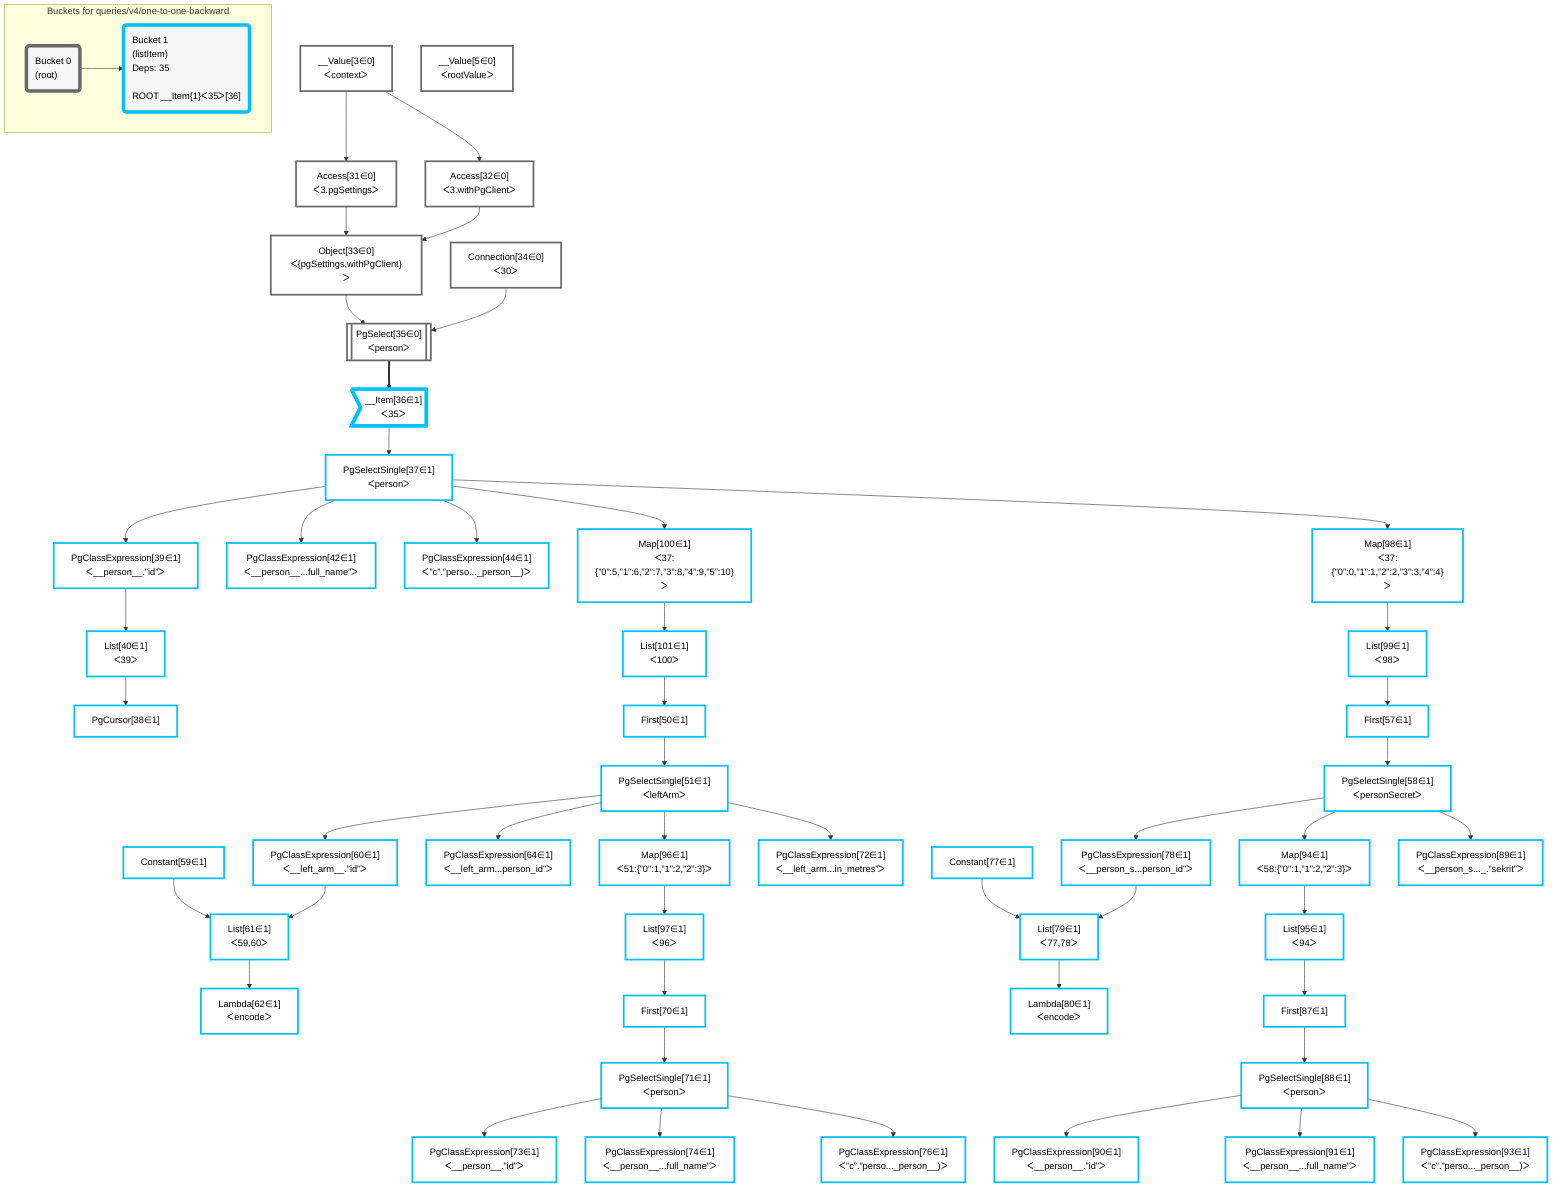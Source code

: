 graph TD
    classDef path fill:#eee,stroke:#000,color:#000
    classDef plan fill:#fff,stroke-width:3px,color:#000
    classDef itemplan fill:#fff,stroke-width:6px,color:#000
    classDef sideeffectplan fill:#f00,stroke-width:6px,color:#000
    classDef bucket fill:#f6f6f6,color:#000,stroke-width:6px,text-align:left


    %% define steps
    __Value3["__Value[3∈0]<br />ᐸcontextᐳ"]:::plan
    __Value5["__Value[5∈0]<br />ᐸrootValueᐳ"]:::plan
    Access31["Access[31∈0]<br />ᐸ3.pgSettingsᐳ"]:::plan
    Access32["Access[32∈0]<br />ᐸ3.withPgClientᐳ"]:::plan
    Object33["Object[33∈0]<br />ᐸ{pgSettings,withPgClient}ᐳ"]:::plan
    Connection34["Connection[34∈0]<br />ᐸ30ᐳ"]:::plan
    PgSelect35[["PgSelect[35∈0]<br />ᐸpersonᐳ"]]:::plan
    __Item36>"__Item[36∈1]<br />ᐸ35ᐳ"]:::itemplan
    PgSelectSingle37["PgSelectSingle[37∈1]<br />ᐸpersonᐳ"]:::plan
    PgClassExpression39["PgClassExpression[39∈1]<br />ᐸ__person__.”id”ᐳ"]:::plan
    List40["List[40∈1]<br />ᐸ39ᐳ"]:::plan
    PgCursor38["PgCursor[38∈1]"]:::plan
    PgClassExpression42["PgClassExpression[42∈1]<br />ᐸ__person__...full_name”ᐳ"]:::plan
    PgClassExpression44["PgClassExpression[44∈1]<br />ᐸ”c”.”perso..._person__)ᐳ"]:::plan
    Map100["Map[100∈1]<br />ᐸ37:{”0”:5,”1”:6,”2”:7,”3”:8,”4”:9,”5”:10}ᐳ"]:::plan
    List101["List[101∈1]<br />ᐸ100ᐳ"]:::plan
    First50["First[50∈1]"]:::plan
    PgSelectSingle51["PgSelectSingle[51∈1]<br />ᐸleftArmᐳ"]:::plan
    Map98["Map[98∈1]<br />ᐸ37:{”0”:0,”1”:1,”2”:2,”3”:3,”4”:4}ᐳ"]:::plan
    List99["List[99∈1]<br />ᐸ98ᐳ"]:::plan
    First57["First[57∈1]"]:::plan
    PgSelectSingle58["PgSelectSingle[58∈1]<br />ᐸpersonSecretᐳ"]:::plan
    Constant59["Constant[59∈1]"]:::plan
    PgClassExpression60["PgClassExpression[60∈1]<br />ᐸ__left_arm__.”id”ᐳ"]:::plan
    List61["List[61∈1]<br />ᐸ59,60ᐳ"]:::plan
    Lambda62["Lambda[62∈1]<br />ᐸencodeᐳ"]:::plan
    PgClassExpression64["PgClassExpression[64∈1]<br />ᐸ__left_arm...person_id”ᐳ"]:::plan
    Map96["Map[96∈1]<br />ᐸ51:{”0”:1,”1”:2,”2”:3}ᐳ"]:::plan
    List97["List[97∈1]<br />ᐸ96ᐳ"]:::plan
    First70["First[70∈1]"]:::plan
    PgSelectSingle71["PgSelectSingle[71∈1]<br />ᐸpersonᐳ"]:::plan
    PgClassExpression72["PgClassExpression[72∈1]<br />ᐸ__left_arm...in_metres”ᐳ"]:::plan
    PgClassExpression73["PgClassExpression[73∈1]<br />ᐸ__person__.”id”ᐳ"]:::plan
    PgClassExpression74["PgClassExpression[74∈1]<br />ᐸ__person__...full_name”ᐳ"]:::plan
    PgClassExpression76["PgClassExpression[76∈1]<br />ᐸ”c”.”perso..._person__)ᐳ"]:::plan
    Constant77["Constant[77∈1]"]:::plan
    PgClassExpression78["PgClassExpression[78∈1]<br />ᐸ__person_s...person_id”ᐳ"]:::plan
    List79["List[79∈1]<br />ᐸ77,78ᐳ"]:::plan
    Lambda80["Lambda[80∈1]<br />ᐸencodeᐳ"]:::plan
    Map94["Map[94∈1]<br />ᐸ58:{”0”:1,”1”:2,”2”:3}ᐳ"]:::plan
    List95["List[95∈1]<br />ᐸ94ᐳ"]:::plan
    First87["First[87∈1]"]:::plan
    PgSelectSingle88["PgSelectSingle[88∈1]<br />ᐸpersonᐳ"]:::plan
    PgClassExpression89["PgClassExpression[89∈1]<br />ᐸ__person_s..._.”sekrit”ᐳ"]:::plan
    PgClassExpression90["PgClassExpression[90∈1]<br />ᐸ__person__.”id”ᐳ"]:::plan
    PgClassExpression91["PgClassExpression[91∈1]<br />ᐸ__person__...full_name”ᐳ"]:::plan
    PgClassExpression93["PgClassExpression[93∈1]<br />ᐸ”c”.”perso..._person__)ᐳ"]:::plan

    %% plan dependencies
    __Value3 --> Access31
    __Value3 --> Access32
    Access31 & Access32 --> Object33
    Object33 & Connection34 --> PgSelect35
    PgSelect35 ==> __Item36
    __Item36 --> PgSelectSingle37
    PgSelectSingle37 --> PgClassExpression39
    PgClassExpression39 --> List40
    List40 --> PgCursor38
    PgSelectSingle37 --> PgClassExpression42
    PgSelectSingle37 --> PgClassExpression44
    PgSelectSingle37 --> Map100
    Map100 --> List101
    List101 --> First50
    First50 --> PgSelectSingle51
    PgSelectSingle37 --> Map98
    Map98 --> List99
    List99 --> First57
    First57 --> PgSelectSingle58
    PgSelectSingle51 --> PgClassExpression60
    Constant59 & PgClassExpression60 --> List61
    List61 --> Lambda62
    PgSelectSingle51 --> PgClassExpression64
    PgSelectSingle51 --> Map96
    Map96 --> List97
    List97 --> First70
    First70 --> PgSelectSingle71
    PgSelectSingle51 --> PgClassExpression72
    PgSelectSingle71 --> PgClassExpression73
    PgSelectSingle71 --> PgClassExpression74
    PgSelectSingle71 --> PgClassExpression76
    PgSelectSingle58 --> PgClassExpression78
    Constant77 & PgClassExpression78 --> List79
    List79 --> Lambda80
    PgSelectSingle58 --> Map94
    Map94 --> List95
    List95 --> First87
    First87 --> PgSelectSingle88
    PgSelectSingle58 --> PgClassExpression89
    PgSelectSingle88 --> PgClassExpression90
    PgSelectSingle88 --> PgClassExpression91
    PgSelectSingle88 --> PgClassExpression93

    %% plan-to-path relationships

    subgraph "Buckets for queries/v4/one-to-one-backward"
    Bucket0("Bucket 0<br />(root)"):::bucket
    classDef bucket0 stroke:#696969
    class Bucket0,__Value3,__Value5,Access31,Access32,Object33,Connection34,PgSelect35 bucket0
    Bucket1("Bucket 1<br />(listItem)<br />Deps: 35<br /><br />ROOT __Item{1}ᐸ35ᐳ[36]"):::bucket
    classDef bucket1 stroke:#00bfff
    class Bucket1,__Item36,PgSelectSingle37,PgCursor38,PgClassExpression39,List40,PgClassExpression42,PgClassExpression44,First50,PgSelectSingle51,First57,PgSelectSingle58,Constant59,PgClassExpression60,List61,Lambda62,PgClassExpression64,First70,PgSelectSingle71,PgClassExpression72,PgClassExpression73,PgClassExpression74,PgClassExpression76,Constant77,PgClassExpression78,List79,Lambda80,First87,PgSelectSingle88,PgClassExpression89,PgClassExpression90,PgClassExpression91,PgClassExpression93,Map94,List95,Map96,List97,Map98,List99,Map100,List101 bucket1
    Bucket0 --> Bucket1
    end